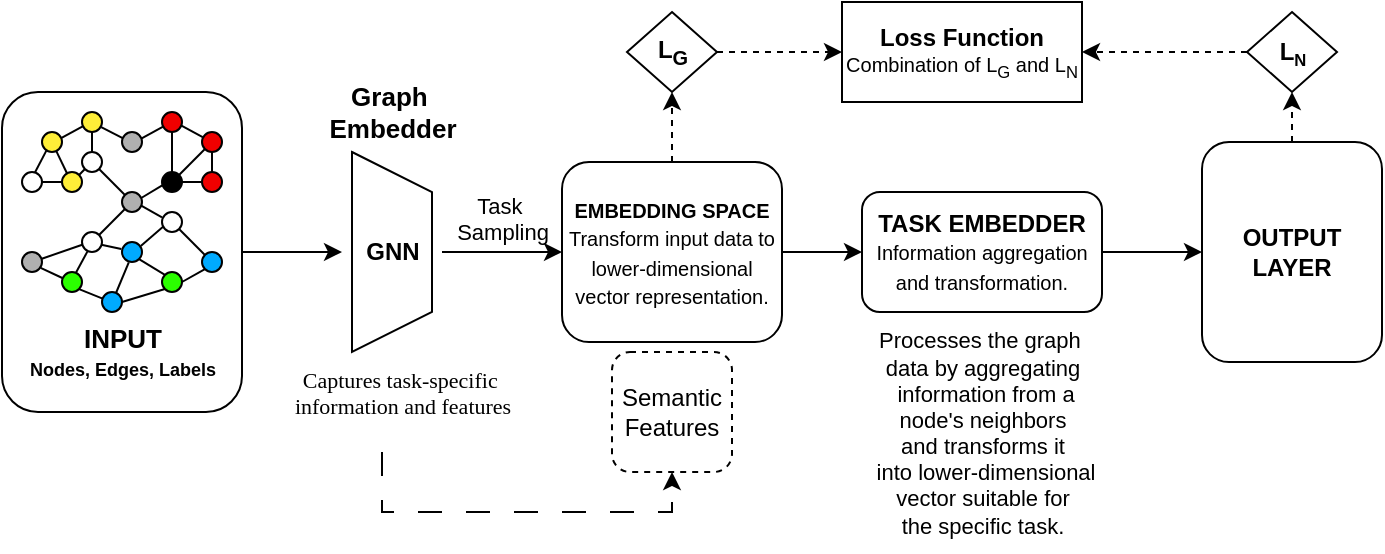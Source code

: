 <mxfile version="24.2.5" type="device">
  <diagram name="Page-1" id="VQEroa8R-jXUZS5c-SRS">
    <mxGraphModel dx="989" dy="538" grid="1" gridSize="10" guides="1" tooltips="1" connect="1" arrows="1" fold="1" page="1" pageScale="1" pageWidth="850" pageHeight="1100" math="0" shadow="0">
      <root>
        <mxCell id="0" />
        <mxCell id="1" parent="0" />
        <mxCell id="ox-4Tsm_ZWil1ZC0ssvw-59" value="" style="edgeStyle=orthogonalEdgeStyle;rounded=0;orthogonalLoop=1;jettySize=auto;html=1;" edge="1" parent="1" source="ox-4Tsm_ZWil1ZC0ssvw-1" target="ox-4Tsm_ZWil1ZC0ssvw-56">
          <mxGeometry relative="1" as="geometry" />
        </mxCell>
        <mxCell id="ox-4Tsm_ZWil1ZC0ssvw-1" value="" style="rounded=1;whiteSpace=wrap;html=1;" vertex="1" parent="1">
          <mxGeometry x="40" y="160" width="120" height="160" as="geometry" />
        </mxCell>
        <mxCell id="ox-4Tsm_ZWil1ZC0ssvw-2" value="" style="ellipse;whiteSpace=wrap;html=1;aspect=fixed;fillColor=#ffee38;" vertex="1" parent="1">
          <mxGeometry x="60" y="180" width="10" height="10" as="geometry" />
        </mxCell>
        <mxCell id="ox-4Tsm_ZWil1ZC0ssvw-3" value="" style="ellipse;whiteSpace=wrap;html=1;aspect=fixed;fillColor=#ffffff;" vertex="1" parent="1">
          <mxGeometry x="50" y="200" width="10" height="10" as="geometry" />
        </mxCell>
        <mxCell id="ox-4Tsm_ZWil1ZC0ssvw-4" value="" style="ellipse;whiteSpace=wrap;html=1;aspect=fixed;fillColor=#ffee38;" vertex="1" parent="1">
          <mxGeometry x="70" y="200" width="10" height="10" as="geometry" />
        </mxCell>
        <mxCell id="ox-4Tsm_ZWil1ZC0ssvw-5" value="" style="ellipse;whiteSpace=wrap;html=1;aspect=fixed;fillColor=#b0b0b0;" vertex="1" parent="1">
          <mxGeometry x="100" y="180" width="10" height="10" as="geometry" />
        </mxCell>
        <mxCell id="ox-4Tsm_ZWil1ZC0ssvw-6" value="" style="ellipse;whiteSpace=wrap;html=1;aspect=fixed;fillColor=#000000;" vertex="1" parent="1">
          <mxGeometry x="120" y="200" width="10" height="10" as="geometry" />
        </mxCell>
        <mxCell id="ox-4Tsm_ZWil1ZC0ssvw-7" value="" style="ellipse;whiteSpace=wrap;html=1;aspect=fixed;fillColor=#b0b0b0;" vertex="1" parent="1">
          <mxGeometry x="100" y="210" width="10" height="10" as="geometry" />
        </mxCell>
        <mxCell id="ox-4Tsm_ZWil1ZC0ssvw-8" value="" style="ellipse;whiteSpace=wrap;html=1;aspect=fixed;fillColor=#f00000;" vertex="1" parent="1">
          <mxGeometry x="120" y="170" width="10" height="10" as="geometry" />
        </mxCell>
        <mxCell id="ox-4Tsm_ZWil1ZC0ssvw-9" value="" style="ellipse;whiteSpace=wrap;html=1;aspect=fixed;fillColor=#f00000;" vertex="1" parent="1">
          <mxGeometry x="140" y="180" width="10" height="10" as="geometry" />
        </mxCell>
        <mxCell id="ox-4Tsm_ZWil1ZC0ssvw-10" value="" style="ellipse;whiteSpace=wrap;html=1;aspect=fixed;fillColor=#f00000;" vertex="1" parent="1">
          <mxGeometry x="140" y="200" width="10" height="10" as="geometry" />
        </mxCell>
        <mxCell id="ox-4Tsm_ZWil1ZC0ssvw-11" value="" style="ellipse;whiteSpace=wrap;html=1;aspect=fixed;" vertex="1" parent="1">
          <mxGeometry x="80" y="230" width="10" height="10" as="geometry" />
        </mxCell>
        <mxCell id="ox-4Tsm_ZWil1ZC0ssvw-12" value="" style="ellipse;whiteSpace=wrap;html=1;aspect=fixed;" vertex="1" parent="1">
          <mxGeometry x="120" y="220" width="10" height="10" as="geometry" />
        </mxCell>
        <mxCell id="ox-4Tsm_ZWil1ZC0ssvw-13" value="" style="ellipse;whiteSpace=wrap;html=1;aspect=fixed;fillColor=#00aaff;" vertex="1" parent="1">
          <mxGeometry x="100" y="235" width="10" height="10" as="geometry" />
        </mxCell>
        <mxCell id="ox-4Tsm_ZWil1ZC0ssvw-14" value="" style="ellipse;whiteSpace=wrap;html=1;aspect=fixed;fillColor=#2bff00;" vertex="1" parent="1">
          <mxGeometry x="70" y="250" width="10" height="10" as="geometry" />
        </mxCell>
        <mxCell id="ox-4Tsm_ZWil1ZC0ssvw-15" value="" style="ellipse;whiteSpace=wrap;html=1;aspect=fixed;fillColor=#ffee38;" vertex="1" parent="1">
          <mxGeometry x="80" y="170" width="10" height="10" as="geometry" />
        </mxCell>
        <mxCell id="ox-4Tsm_ZWil1ZC0ssvw-19" value="" style="ellipse;whiteSpace=wrap;html=1;aspect=fixed;fillColor=#b0b0b0;" vertex="1" parent="1">
          <mxGeometry x="50" y="240" width="10" height="10" as="geometry" />
        </mxCell>
        <mxCell id="ox-4Tsm_ZWil1ZC0ssvw-20" value="" style="ellipse;whiteSpace=wrap;html=1;aspect=fixed;fillColor=#00aaff;" vertex="1" parent="1">
          <mxGeometry x="90" y="260" width="10" height="10" as="geometry" />
        </mxCell>
        <mxCell id="ox-4Tsm_ZWil1ZC0ssvw-21" value="" style="ellipse;whiteSpace=wrap;html=1;aspect=fixed;fillColor=#2bff00;" vertex="1" parent="1">
          <mxGeometry x="120" y="250" width="10" height="10" as="geometry" />
        </mxCell>
        <mxCell id="ox-4Tsm_ZWil1ZC0ssvw-22" value="" style="ellipse;whiteSpace=wrap;html=1;aspect=fixed;fillColor=#00aaff;" vertex="1" parent="1">
          <mxGeometry x="140" y="240" width="10" height="10" as="geometry" />
        </mxCell>
        <mxCell id="ox-4Tsm_ZWil1ZC0ssvw-23" value="" style="ellipse;whiteSpace=wrap;html=1;aspect=fixed;fillColor=#ffffff;" vertex="1" parent="1">
          <mxGeometry x="80" y="190" width="10" height="10" as="geometry" />
        </mxCell>
        <mxCell id="ox-4Tsm_ZWil1ZC0ssvw-25" value="" style="endArrow=none;html=1;rounded=0;exitX=0.955;exitY=0.307;exitDx=0;exitDy=0;entryX=0.058;entryY=0.709;entryDx=0;entryDy=0;entryPerimeter=0;exitPerimeter=0;" edge="1" parent="1" source="ox-4Tsm_ZWil1ZC0ssvw-2" target="ox-4Tsm_ZWil1ZC0ssvw-15">
          <mxGeometry width="50" height="50" relative="1" as="geometry">
            <mxPoint x="65" y="230" as="sourcePoint" />
            <mxPoint x="85" y="175" as="targetPoint" />
          </mxGeometry>
        </mxCell>
        <mxCell id="ox-4Tsm_ZWil1ZC0ssvw-26" value="" style="endArrow=none;html=1;rounded=0;entryX=0.721;entryY=0.971;entryDx=0;entryDy=0;entryPerimeter=0;exitX=0.254;exitY=0.074;exitDx=0;exitDy=0;exitPerimeter=0;" edge="1" parent="1" source="ox-4Tsm_ZWil1ZC0ssvw-4" target="ox-4Tsm_ZWil1ZC0ssvw-2">
          <mxGeometry width="50" height="50" relative="1" as="geometry">
            <mxPoint x="75" y="240" as="sourcePoint" />
            <mxPoint x="95" y="220" as="targetPoint" />
          </mxGeometry>
        </mxCell>
        <mxCell id="ox-4Tsm_ZWil1ZC0ssvw-27" value="" style="endArrow=none;html=1;rounded=0;entryX=0;entryY=1;entryDx=0;entryDy=0;exitX=1;exitY=0;exitDx=0;exitDy=0;" edge="1" parent="1" source="ox-4Tsm_ZWil1ZC0ssvw-4" target="ox-4Tsm_ZWil1ZC0ssvw-23">
          <mxGeometry width="50" height="50" relative="1" as="geometry">
            <mxPoint x="85" y="250" as="sourcePoint" />
            <mxPoint x="105" y="230" as="targetPoint" />
          </mxGeometry>
        </mxCell>
        <mxCell id="ox-4Tsm_ZWil1ZC0ssvw-28" value="" style="endArrow=none;html=1;rounded=0;entryX=0.5;entryY=1;entryDx=0;entryDy=0;exitX=0.5;exitY=0;exitDx=0;exitDy=0;" edge="1" parent="1" source="ox-4Tsm_ZWil1ZC0ssvw-23" target="ox-4Tsm_ZWil1ZC0ssvw-15">
          <mxGeometry width="50" height="50" relative="1" as="geometry">
            <mxPoint x="95" y="260" as="sourcePoint" />
            <mxPoint x="115" y="240" as="targetPoint" />
          </mxGeometry>
        </mxCell>
        <mxCell id="ox-4Tsm_ZWil1ZC0ssvw-30" value="" style="endArrow=none;html=1;rounded=0;entryX=1;entryY=0.5;entryDx=0;entryDy=0;exitX=0;exitY=0.5;exitDx=0;exitDy=0;" edge="1" parent="1" source="ox-4Tsm_ZWil1ZC0ssvw-4" target="ox-4Tsm_ZWil1ZC0ssvw-3">
          <mxGeometry width="50" height="50" relative="1" as="geometry">
            <mxPoint x="115" y="280" as="sourcePoint" />
            <mxPoint x="135" y="260" as="targetPoint" />
          </mxGeometry>
        </mxCell>
        <mxCell id="ox-4Tsm_ZWil1ZC0ssvw-31" value="" style="endArrow=none;html=1;rounded=0;entryX=0.961;entryY=0.758;entryDx=0;entryDy=0;exitX=0.034;exitY=0.306;exitDx=0;exitDy=0;entryPerimeter=0;exitPerimeter=0;" edge="1" parent="1" source="ox-4Tsm_ZWil1ZC0ssvw-5" target="ox-4Tsm_ZWil1ZC0ssvw-15">
          <mxGeometry width="50" height="50" relative="1" as="geometry">
            <mxPoint x="125" y="290" as="sourcePoint" />
            <mxPoint x="145" y="270" as="targetPoint" />
          </mxGeometry>
        </mxCell>
        <mxCell id="ox-4Tsm_ZWil1ZC0ssvw-32" value="" style="endArrow=none;html=1;rounded=0;entryX=0.961;entryY=0.328;entryDx=0;entryDy=0;exitX=0.056;exitY=0.736;exitDx=0;exitDy=0;entryPerimeter=0;exitPerimeter=0;" edge="1" parent="1" source="ox-4Tsm_ZWil1ZC0ssvw-8" target="ox-4Tsm_ZWil1ZC0ssvw-5">
          <mxGeometry width="50" height="50" relative="1" as="geometry">
            <mxPoint x="135" y="300" as="sourcePoint" />
            <mxPoint x="155" y="280" as="targetPoint" />
          </mxGeometry>
        </mxCell>
        <mxCell id="ox-4Tsm_ZWil1ZC0ssvw-33" value="" style="endArrow=none;html=1;rounded=0;entryX=0.95;entryY=0.669;entryDx=0;entryDy=0;exitX=0.034;exitY=0.261;exitDx=0;exitDy=0;entryPerimeter=0;exitPerimeter=0;" edge="1" parent="1" source="ox-4Tsm_ZWil1ZC0ssvw-9" target="ox-4Tsm_ZWil1ZC0ssvw-8">
          <mxGeometry width="50" height="50" relative="1" as="geometry">
            <mxPoint x="145" y="310" as="sourcePoint" />
            <mxPoint x="165" y="290" as="targetPoint" />
          </mxGeometry>
        </mxCell>
        <mxCell id="ox-4Tsm_ZWil1ZC0ssvw-34" value="" style="endArrow=none;html=1;rounded=0;entryX=0.5;entryY=1;entryDx=0;entryDy=0;" edge="1" parent="1" target="ox-4Tsm_ZWil1ZC0ssvw-9">
          <mxGeometry width="50" height="50" relative="1" as="geometry">
            <mxPoint x="145" y="200" as="sourcePoint" />
            <mxPoint x="175" y="300" as="targetPoint" />
          </mxGeometry>
        </mxCell>
        <mxCell id="ox-4Tsm_ZWil1ZC0ssvw-35" value="" style="endArrow=none;html=1;rounded=0;entryX=0.5;entryY=1;entryDx=0;entryDy=0;exitX=0.5;exitY=0;exitDx=0;exitDy=0;" edge="1" parent="1" source="ox-4Tsm_ZWil1ZC0ssvw-6" target="ox-4Tsm_ZWil1ZC0ssvw-8">
          <mxGeometry width="50" height="50" relative="1" as="geometry">
            <mxPoint x="165" y="330" as="sourcePoint" />
            <mxPoint x="185" y="310" as="targetPoint" />
          </mxGeometry>
        </mxCell>
        <mxCell id="ox-4Tsm_ZWil1ZC0ssvw-36" value="" style="endArrow=none;html=1;rounded=0;entryX=0;entryY=1;entryDx=0;entryDy=0;exitX=1;exitY=0;exitDx=0;exitDy=0;" edge="1" parent="1" source="ox-4Tsm_ZWil1ZC0ssvw-6" target="ox-4Tsm_ZWil1ZC0ssvw-9">
          <mxGeometry width="50" height="50" relative="1" as="geometry">
            <mxPoint x="175" y="340" as="sourcePoint" />
            <mxPoint x="195" y="320" as="targetPoint" />
          </mxGeometry>
        </mxCell>
        <mxCell id="ox-4Tsm_ZWil1ZC0ssvw-37" value="" style="endArrow=none;html=1;rounded=0;entryX=0;entryY=0.5;entryDx=0;entryDy=0;exitX=1;exitY=0.5;exitDx=0;exitDy=0;" edge="1" parent="1" source="ox-4Tsm_ZWil1ZC0ssvw-6" target="ox-4Tsm_ZWil1ZC0ssvw-10">
          <mxGeometry width="50" height="50" relative="1" as="geometry">
            <mxPoint x="185" y="350" as="sourcePoint" />
            <mxPoint x="205" y="330" as="targetPoint" />
          </mxGeometry>
        </mxCell>
        <mxCell id="ox-4Tsm_ZWil1ZC0ssvw-38" value="" style="endArrow=none;html=1;rounded=0;entryX=0.212;entryY=0.942;entryDx=0;entryDy=0;exitX=0.654;exitY=0.015;exitDx=0;exitDy=0;exitPerimeter=0;entryPerimeter=0;" edge="1" parent="1" source="ox-4Tsm_ZWil1ZC0ssvw-3" target="ox-4Tsm_ZWil1ZC0ssvw-2">
          <mxGeometry width="50" height="50" relative="1" as="geometry">
            <mxPoint x="105" y="270" as="sourcePoint" />
            <mxPoint x="125" y="250" as="targetPoint" />
          </mxGeometry>
        </mxCell>
        <mxCell id="ox-4Tsm_ZWil1ZC0ssvw-39" value="" style="endArrow=none;html=1;rounded=0;entryX=1;entryY=1;entryDx=0;entryDy=0;exitX=0;exitY=0;exitDx=0;exitDy=0;" edge="1" parent="1" source="ox-4Tsm_ZWil1ZC0ssvw-7" target="ox-4Tsm_ZWil1ZC0ssvw-23">
          <mxGeometry width="50" height="50" relative="1" as="geometry">
            <mxPoint x="115" y="280" as="sourcePoint" />
            <mxPoint x="135" y="260" as="targetPoint" />
          </mxGeometry>
        </mxCell>
        <mxCell id="ox-4Tsm_ZWil1ZC0ssvw-40" value="" style="endArrow=none;html=1;rounded=0;entryX=0.011;entryY=0.674;entryDx=0;entryDy=0;exitX=0.961;exitY=0.3;exitDx=0;exitDy=0;entryPerimeter=0;exitPerimeter=0;" edge="1" parent="1" source="ox-4Tsm_ZWil1ZC0ssvw-7" target="ox-4Tsm_ZWil1ZC0ssvw-6">
          <mxGeometry width="50" height="50" relative="1" as="geometry">
            <mxPoint x="125" y="290" as="sourcePoint" />
            <mxPoint x="145" y="270" as="targetPoint" />
          </mxGeometry>
        </mxCell>
        <mxCell id="ox-4Tsm_ZWil1ZC0ssvw-41" value="" style="endArrow=none;html=1;rounded=0;entryX=0.961;entryY=0.68;entryDx=0;entryDy=0;exitX=0;exitY=0.272;exitDx=0;exitDy=0;entryPerimeter=0;exitPerimeter=0;" edge="1" parent="1" source="ox-4Tsm_ZWil1ZC0ssvw-12" target="ox-4Tsm_ZWil1ZC0ssvw-7">
          <mxGeometry width="50" height="50" relative="1" as="geometry">
            <mxPoint x="135" y="300" as="sourcePoint" />
            <mxPoint x="155" y="280" as="targetPoint" />
          </mxGeometry>
        </mxCell>
        <mxCell id="ox-4Tsm_ZWil1ZC0ssvw-42" value="" style="endArrow=none;html=1;rounded=0;entryX=1;entryY=1;entryDx=0;entryDy=0;exitX=0;exitY=0;exitDx=0;exitDy=0;" edge="1" parent="1" source="ox-4Tsm_ZWil1ZC0ssvw-21" target="ox-4Tsm_ZWil1ZC0ssvw-13">
          <mxGeometry width="50" height="50" relative="1" as="geometry">
            <mxPoint x="145" y="310" as="sourcePoint" />
            <mxPoint x="165" y="290" as="targetPoint" />
          </mxGeometry>
        </mxCell>
        <mxCell id="ox-4Tsm_ZWil1ZC0ssvw-43" value="" style="endArrow=none;html=1;rounded=0;entryX=1;entryY=1;entryDx=0;entryDy=0;exitX=0;exitY=0;exitDx=0;exitDy=0;" edge="1" parent="1" source="ox-4Tsm_ZWil1ZC0ssvw-22" target="ox-4Tsm_ZWil1ZC0ssvw-12">
          <mxGeometry width="50" height="50" relative="1" as="geometry">
            <mxPoint x="155" y="320" as="sourcePoint" />
            <mxPoint x="175" y="300" as="targetPoint" />
          </mxGeometry>
        </mxCell>
        <mxCell id="ox-4Tsm_ZWil1ZC0ssvw-44" value="" style="endArrow=none;html=1;rounded=0;entryX=0;entryY=1;entryDx=0;entryDy=0;exitX=1;exitY=0.5;exitDx=0;exitDy=0;" edge="1" parent="1" source="ox-4Tsm_ZWil1ZC0ssvw-21" target="ox-4Tsm_ZWil1ZC0ssvw-22">
          <mxGeometry width="50" height="50" relative="1" as="geometry">
            <mxPoint x="165" y="330" as="sourcePoint" />
            <mxPoint x="185" y="310" as="targetPoint" />
          </mxGeometry>
        </mxCell>
        <mxCell id="ox-4Tsm_ZWil1ZC0ssvw-45" value="" style="endArrow=none;html=1;rounded=0;entryX=0;entryY=1;entryDx=0;entryDy=0;exitX=1;exitY=0.5;exitDx=0;exitDy=0;" edge="1" parent="1" source="ox-4Tsm_ZWil1ZC0ssvw-20" target="ox-4Tsm_ZWil1ZC0ssvw-21">
          <mxGeometry width="50" height="50" relative="1" as="geometry">
            <mxPoint x="175" y="340" as="sourcePoint" />
            <mxPoint x="195" y="320" as="targetPoint" />
          </mxGeometry>
        </mxCell>
        <mxCell id="ox-4Tsm_ZWil1ZC0ssvw-46" value="" style="endArrow=none;html=1;rounded=0;entryX=1;entryY=1;entryDx=0;entryDy=0;exitX=0.033;exitY=0.328;exitDx=0;exitDy=0;exitPerimeter=0;" edge="1" parent="1" source="ox-4Tsm_ZWil1ZC0ssvw-20" target="ox-4Tsm_ZWil1ZC0ssvw-14">
          <mxGeometry width="50" height="50" relative="1" as="geometry">
            <mxPoint x="185" y="350" as="sourcePoint" />
            <mxPoint x="205" y="330" as="targetPoint" />
          </mxGeometry>
        </mxCell>
        <mxCell id="ox-4Tsm_ZWil1ZC0ssvw-47" value="" style="endArrow=none;html=1;rounded=0;entryX=0.933;entryY=0.797;entryDx=0;entryDy=0;entryPerimeter=0;exitX=0.017;exitY=0.3;exitDx=0;exitDy=0;exitPerimeter=0;" edge="1" parent="1" source="ox-4Tsm_ZWil1ZC0ssvw-14" target="ox-4Tsm_ZWil1ZC0ssvw-19">
          <mxGeometry width="50" height="50" relative="1" as="geometry">
            <mxPoint x="195" y="360" as="sourcePoint" />
            <mxPoint x="215" y="340" as="targetPoint" />
          </mxGeometry>
        </mxCell>
        <mxCell id="ox-4Tsm_ZWil1ZC0ssvw-48" value="" style="endArrow=none;html=1;rounded=0;entryX=0.011;entryY=0.635;entryDx=0;entryDy=0;exitX=0.955;exitY=0.35;exitDx=0;exitDy=0;entryPerimeter=0;exitPerimeter=0;" edge="1" parent="1" source="ox-4Tsm_ZWil1ZC0ssvw-19" target="ox-4Tsm_ZWil1ZC0ssvw-11">
          <mxGeometry width="50" height="50" relative="1" as="geometry">
            <mxPoint x="205" y="370" as="sourcePoint" />
            <mxPoint x="225" y="350" as="targetPoint" />
          </mxGeometry>
        </mxCell>
        <mxCell id="ox-4Tsm_ZWil1ZC0ssvw-49" value="" style="endArrow=none;html=1;rounded=0;entryX=0;entryY=1;entryDx=0;entryDy=0;exitX=1;exitY=0;exitDx=0;exitDy=0;" edge="1" parent="1" source="ox-4Tsm_ZWil1ZC0ssvw-11" target="ox-4Tsm_ZWil1ZC0ssvw-7">
          <mxGeometry width="50" height="50" relative="1" as="geometry">
            <mxPoint x="215" y="380" as="sourcePoint" />
            <mxPoint x="235" y="360" as="targetPoint" />
          </mxGeometry>
        </mxCell>
        <mxCell id="ox-4Tsm_ZWil1ZC0ssvw-50" value="" style="endArrow=none;html=1;rounded=0;entryX=0.965;entryY=0.642;entryDx=0;entryDy=0;exitX=-0.035;exitY=0.352;exitDx=0;exitDy=0;entryPerimeter=0;exitPerimeter=0;" edge="1" parent="1" source="ox-4Tsm_ZWil1ZC0ssvw-13" target="ox-4Tsm_ZWil1ZC0ssvw-11">
          <mxGeometry width="50" height="50" relative="1" as="geometry">
            <mxPoint x="225" y="390" as="sourcePoint" />
            <mxPoint x="245" y="370" as="targetPoint" />
          </mxGeometry>
        </mxCell>
        <mxCell id="ox-4Tsm_ZWil1ZC0ssvw-51" value="" style="endArrow=none;html=1;rounded=0;entryX=0.339;entryY=1.022;entryDx=0;entryDy=0;exitX=0.7;exitY=0.05;exitDx=0;exitDy=0;entryPerimeter=0;exitPerimeter=0;" edge="1" parent="1" source="ox-4Tsm_ZWil1ZC0ssvw-20" target="ox-4Tsm_ZWil1ZC0ssvw-13">
          <mxGeometry width="50" height="50" relative="1" as="geometry">
            <mxPoint x="235" y="400" as="sourcePoint" />
            <mxPoint x="255" y="380" as="targetPoint" />
          </mxGeometry>
        </mxCell>
        <mxCell id="ox-4Tsm_ZWil1ZC0ssvw-52" value="" style="endArrow=none;html=1;rounded=0;entryX=0.067;entryY=0.73;entryDx=0;entryDy=0;exitX=0.939;exitY=0.202;exitDx=0;exitDy=0;entryPerimeter=0;exitPerimeter=0;" edge="1" parent="1" source="ox-4Tsm_ZWil1ZC0ssvw-13" target="ox-4Tsm_ZWil1ZC0ssvw-12">
          <mxGeometry width="50" height="50" relative="1" as="geometry">
            <mxPoint x="245" y="410" as="sourcePoint" />
            <mxPoint x="265" y="390" as="targetPoint" />
          </mxGeometry>
        </mxCell>
        <mxCell id="ox-4Tsm_ZWil1ZC0ssvw-53" value="" style="endArrow=none;html=1;rounded=0;entryX=0.268;entryY=0.982;entryDx=0;entryDy=0;exitX=0.709;exitY=0.009;exitDx=0;exitDy=0;entryPerimeter=0;exitPerimeter=0;" edge="1" parent="1" source="ox-4Tsm_ZWil1ZC0ssvw-14" target="ox-4Tsm_ZWil1ZC0ssvw-11">
          <mxGeometry width="50" height="50" relative="1" as="geometry">
            <mxPoint x="255" y="420" as="sourcePoint" />
            <mxPoint x="275" y="400" as="targetPoint" />
          </mxGeometry>
        </mxCell>
        <mxCell id="ox-4Tsm_ZWil1ZC0ssvw-54" value="&lt;b style=&quot;font-size: 13px;&quot;&gt;INPUT&lt;/b&gt;&lt;div style=&quot;&quot;&gt;&lt;b style=&quot;&quot;&gt;&lt;font style=&quot;font-size: 9px;&quot;&gt;Nodes, Edges, Labels&lt;/font&gt;&lt;/b&gt;&lt;/div&gt;" style="text;html=1;align=center;verticalAlign=middle;resizable=0;points=[];autosize=1;strokeColor=none;fillColor=none;" vertex="1" parent="1">
          <mxGeometry x="40" y="270" width="120" height="40" as="geometry" />
        </mxCell>
        <mxCell id="ox-4Tsm_ZWil1ZC0ssvw-55" value="" style="shape=trapezoid;perimeter=trapezoidPerimeter;whiteSpace=wrap;html=1;fixedSize=1;rotation=90;" vertex="1" parent="1">
          <mxGeometry x="185" y="220" width="100" height="40" as="geometry" />
        </mxCell>
        <mxCell id="ox-4Tsm_ZWil1ZC0ssvw-61" value="" style="edgeStyle=orthogonalEdgeStyle;rounded=0;orthogonalLoop=1;jettySize=auto;html=1;" edge="1" parent="1" source="ox-4Tsm_ZWil1ZC0ssvw-56" target="ox-4Tsm_ZWil1ZC0ssvw-60">
          <mxGeometry relative="1" as="geometry" />
        </mxCell>
        <mxCell id="ox-4Tsm_ZWil1ZC0ssvw-56" value="&lt;b&gt;GNN&lt;/b&gt;" style="text;html=1;align=center;verticalAlign=middle;resizable=0;points=[];autosize=1;strokeColor=none;fillColor=none;" vertex="1" parent="1">
          <mxGeometry x="210" y="225" width="50" height="30" as="geometry" />
        </mxCell>
        <mxCell id="ox-4Tsm_ZWil1ZC0ssvw-58" value="&lt;font face=&quot;Verdana&quot; style=&quot;font-size: 11px;&quot;&gt;Captures task-specific&amp;nbsp;&lt;/font&gt;&lt;div style=&quot;font-size: 11px;&quot;&gt;&lt;font style=&quot;font-size: 11px;&quot;&gt;&lt;font face=&quot;Verdana&quot; style=&quot;font-size: 11px;&quot;&gt;information and&lt;/font&gt;&lt;span style=&quot;font-family: Verdana; background-color: initial;&quot;&gt;&amp;nbsp;features&lt;/span&gt;&lt;/font&gt;&lt;/div&gt;" style="text;html=1;align=center;verticalAlign=middle;resizable=0;points=[];autosize=1;strokeColor=none;fillColor=none;" vertex="1" parent="1">
          <mxGeometry x="160" y="290" width="160" height="40" as="geometry" />
        </mxCell>
        <mxCell id="ox-4Tsm_ZWil1ZC0ssvw-65" value="" style="edgeStyle=orthogonalEdgeStyle;rounded=0;orthogonalLoop=1;jettySize=auto;html=1;" edge="1" parent="1" source="ox-4Tsm_ZWil1ZC0ssvw-60" target="ox-4Tsm_ZWil1ZC0ssvw-64">
          <mxGeometry relative="1" as="geometry" />
        </mxCell>
        <mxCell id="ox-4Tsm_ZWil1ZC0ssvw-74" style="edgeStyle=orthogonalEdgeStyle;rounded=0;orthogonalLoop=1;jettySize=auto;html=1;exitX=0.5;exitY=0;exitDx=0;exitDy=0;entryX=0.5;entryY=1;entryDx=0;entryDy=0;dashed=1;" edge="1" parent="1" source="ox-4Tsm_ZWil1ZC0ssvw-60" target="ox-4Tsm_ZWil1ZC0ssvw-72">
          <mxGeometry relative="1" as="geometry" />
        </mxCell>
        <mxCell id="ox-4Tsm_ZWil1ZC0ssvw-60" value="&lt;font size=&quot;1&quot; style=&quot;&quot;&gt;&lt;b style=&quot;&quot;&gt;EMBEDDING SPACE&lt;/b&gt;&lt;/font&gt;&lt;div style=&quot;&quot;&gt;&lt;font style=&quot;font-size: 10px;&quot;&gt;Transform input data to lower-dimensional vector representation.&lt;/font&gt;&lt;/div&gt;" style="rounded=1;whiteSpace=wrap;html=1;" vertex="1" parent="1">
          <mxGeometry x="320" y="195" width="110" height="90" as="geometry" />
        </mxCell>
        <mxCell id="ox-4Tsm_ZWil1ZC0ssvw-62" value="&lt;b style=&quot;font-size: 13px;&quot;&gt;&lt;font style=&quot;font-size: 13px;&quot;&gt;Graph&amp;nbsp;&lt;/font&gt;&lt;/b&gt;&lt;div style=&quot;font-size: 13px;&quot;&gt;&lt;b&gt;&lt;font style=&quot;font-size: 13px;&quot;&gt;Embedder&lt;/font&gt;&lt;/b&gt;&lt;/div&gt;" style="text;html=1;align=center;verticalAlign=middle;resizable=0;points=[];autosize=1;strokeColor=none;fillColor=none;" vertex="1" parent="1">
          <mxGeometry x="190" y="150" width="90" height="40" as="geometry" />
        </mxCell>
        <mxCell id="ox-4Tsm_ZWil1ZC0ssvw-70" style="edgeStyle=orthogonalEdgeStyle;rounded=0;orthogonalLoop=1;jettySize=auto;html=1;exitX=0.5;exitY=1;exitDx=0;exitDy=0;" edge="1" parent="1" source="ox-4Tsm_ZWil1ZC0ssvw-63">
          <mxGeometry relative="1" as="geometry">
            <mxPoint x="375.138" y="350.276" as="targetPoint" />
          </mxGeometry>
        </mxCell>
        <mxCell id="ox-4Tsm_ZWil1ZC0ssvw-63" value="&lt;font style=&quot;font-size: 12px;&quot;&gt;Semantic Features&lt;/font&gt;" style="rounded=1;whiteSpace=wrap;html=1;dashed=1;" vertex="1" parent="1">
          <mxGeometry x="345" y="290" width="60" height="60" as="geometry" />
        </mxCell>
        <mxCell id="ox-4Tsm_ZWil1ZC0ssvw-68" value="" style="edgeStyle=orthogonalEdgeStyle;rounded=0;orthogonalLoop=1;jettySize=auto;html=1;" edge="1" parent="1" source="ox-4Tsm_ZWil1ZC0ssvw-64" target="ox-4Tsm_ZWil1ZC0ssvw-67">
          <mxGeometry relative="1" as="geometry" />
        </mxCell>
        <mxCell id="ox-4Tsm_ZWil1ZC0ssvw-64" value="&lt;b&gt;TASK EMBEDDER&lt;/b&gt;&lt;div&gt;&lt;div style=&quot;&quot;&gt;&lt;font style=&quot;font-size: 10px;&quot;&gt;Information aggregation and transformation.&lt;/font&gt;&lt;/div&gt;&lt;/div&gt;" style="rounded=1;whiteSpace=wrap;html=1;" vertex="1" parent="1">
          <mxGeometry x="470" y="210" width="120" height="60" as="geometry" />
        </mxCell>
        <mxCell id="ox-4Tsm_ZWil1ZC0ssvw-66" value="&lt;font style=&quot;font-size: 11px;&quot;&gt;Processes the graph&amp;nbsp;&lt;/font&gt;&lt;div style=&quot;font-size: 11px;&quot;&gt;&lt;font style=&quot;font-size: 11px;&quot;&gt;data by aggregating&lt;/font&gt;&lt;/div&gt;&lt;div style=&quot;font-size: 11px;&quot;&gt;&lt;font style=&quot;font-size: 11px;&quot;&gt;&amp;nbsp;information from a&lt;/font&gt;&lt;/div&gt;&lt;div style=&quot;font-size: 11px;&quot;&gt;&lt;font style=&quot;font-size: 11px;&quot;&gt;&amp;nbsp;node&#39;s neighbors&amp;nbsp;&lt;/font&gt;&lt;/div&gt;&lt;div style=&quot;font-size: 11px;&quot;&gt;&lt;font style=&quot;font-size: 11px;&quot;&gt;and transforms it&lt;/font&gt;&lt;/div&gt;&lt;div style=&quot;font-size: 11px;&quot;&gt;&lt;font style=&quot;font-size: 11px;&quot;&gt;&amp;nbsp;into lower-dimensional&lt;/font&gt;&lt;/div&gt;&lt;div style=&quot;font-size: 11px;&quot;&gt;&lt;font style=&quot;font-size: 11px;&quot;&gt;&amp;nbsp;vector suitable for&amp;nbsp;&lt;/font&gt;&lt;/div&gt;&lt;div style=&quot;font-size: 11px;&quot;&gt;&lt;font style=&quot;font-size: 11px;&quot;&gt;the specific task.&lt;/font&gt;&lt;/div&gt;" style="text;html=1;align=center;verticalAlign=middle;resizable=0;points=[];autosize=1;strokeColor=none;fillColor=none;" vertex="1" parent="1">
          <mxGeometry x="460" y="270" width="140" height="120" as="geometry" />
        </mxCell>
        <mxCell id="ox-4Tsm_ZWil1ZC0ssvw-75" style="edgeStyle=orthogonalEdgeStyle;rounded=0;orthogonalLoop=1;jettySize=auto;html=1;exitX=0.5;exitY=0;exitDx=0;exitDy=0;entryX=0.5;entryY=1;entryDx=0;entryDy=0;dashed=1;" edge="1" parent="1" source="ox-4Tsm_ZWil1ZC0ssvw-67" target="ox-4Tsm_ZWil1ZC0ssvw-73">
          <mxGeometry relative="1" as="geometry" />
        </mxCell>
        <mxCell id="ox-4Tsm_ZWil1ZC0ssvw-67" value="&lt;b&gt;OUTPUT&lt;/b&gt;&lt;div&gt;&lt;b&gt;LAYER&lt;/b&gt;&lt;/div&gt;" style="rounded=1;whiteSpace=wrap;html=1;" vertex="1" parent="1">
          <mxGeometry x="640" y="185" width="90" height="110" as="geometry" />
        </mxCell>
        <mxCell id="ox-4Tsm_ZWil1ZC0ssvw-69" value="&lt;font style=&quot;font-size: 11px;&quot;&gt;Task&amp;nbsp;&lt;/font&gt;&lt;div style=&quot;font-size: 11px;&quot;&gt;&lt;font style=&quot;font-size: 11px;&quot;&gt;Sampling&lt;/font&gt;&lt;/div&gt;" style="text;html=1;align=center;verticalAlign=middle;resizable=0;points=[];autosize=1;strokeColor=none;fillColor=none;" vertex="1" parent="1">
          <mxGeometry x="255" y="203" width="70" height="40" as="geometry" />
        </mxCell>
        <mxCell id="ox-4Tsm_ZWil1ZC0ssvw-71" value="" style="endArrow=classic;html=1;rounded=0;entryX=0.5;entryY=1;entryDx=0;entryDy=0;dashed=1;dashPattern=12 12;" edge="1" parent="1" target="ox-4Tsm_ZWil1ZC0ssvw-63">
          <mxGeometry width="50" height="50" relative="1" as="geometry">
            <mxPoint x="230" y="340" as="sourcePoint" />
            <mxPoint x="380" y="250" as="targetPoint" />
            <Array as="points">
              <mxPoint x="230" y="370" />
              <mxPoint x="375" y="370" />
            </Array>
          </mxGeometry>
        </mxCell>
        <mxCell id="ox-4Tsm_ZWil1ZC0ssvw-77" value="" style="edgeStyle=orthogonalEdgeStyle;rounded=0;orthogonalLoop=1;jettySize=auto;html=1;dashed=1;" edge="1" parent="1" source="ox-4Tsm_ZWil1ZC0ssvw-72" target="ox-4Tsm_ZWil1ZC0ssvw-76">
          <mxGeometry relative="1" as="geometry" />
        </mxCell>
        <mxCell id="ox-4Tsm_ZWil1ZC0ssvw-72" value="&lt;b&gt;L&lt;sub&gt;G&lt;/sub&gt;&lt;/b&gt;" style="rhombus;whiteSpace=wrap;html=1;" vertex="1" parent="1">
          <mxGeometry x="352.5" y="120" width="45" height="40" as="geometry" />
        </mxCell>
        <mxCell id="ox-4Tsm_ZWil1ZC0ssvw-78" value="" style="edgeStyle=orthogonalEdgeStyle;rounded=0;orthogonalLoop=1;jettySize=auto;html=1;dashed=1;" edge="1" parent="1" source="ox-4Tsm_ZWil1ZC0ssvw-73" target="ox-4Tsm_ZWil1ZC0ssvw-76">
          <mxGeometry relative="1" as="geometry" />
        </mxCell>
        <mxCell id="ox-4Tsm_ZWil1ZC0ssvw-73" value="&lt;b&gt;L&lt;span style=&quot;font-size: 10px;&quot;&gt;&lt;sub&gt;N&lt;/sub&gt;&lt;/span&gt;&lt;/b&gt;" style="rhombus;whiteSpace=wrap;html=1;" vertex="1" parent="1">
          <mxGeometry x="662.5" y="120" width="45" height="40" as="geometry" />
        </mxCell>
        <mxCell id="ox-4Tsm_ZWil1ZC0ssvw-76" value="&lt;font size=&quot;1&quot; style=&quot;&quot;&gt;&lt;b style=&quot;font-size: 12px;&quot;&gt;Loss Function&lt;/b&gt;&lt;/font&gt;&lt;div style=&quot;font-size: 10px;&quot;&gt;&lt;div style=&quot;&quot;&gt;Combination of L&lt;sub style=&quot;&quot;&gt;G&lt;/sub&gt; and L&lt;sub style=&quot;&quot;&gt;N&lt;/sub&gt;&lt;/div&gt;&lt;/div&gt;" style="rounded=0;whiteSpace=wrap;html=1;" vertex="1" parent="1">
          <mxGeometry x="460" y="115" width="120" height="50" as="geometry" />
        </mxCell>
      </root>
    </mxGraphModel>
  </diagram>
</mxfile>
